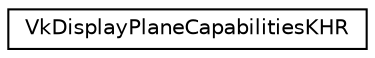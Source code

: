 digraph "Graphical Class Hierarchy"
{
 // LATEX_PDF_SIZE
  edge [fontname="Helvetica",fontsize="10",labelfontname="Helvetica",labelfontsize="10"];
  node [fontname="Helvetica",fontsize="10",shape=record];
  rankdir="LR";
  Node0 [label="VkDisplayPlaneCapabilitiesKHR",height=0.2,width=0.4,color="black", fillcolor="white", style="filled",URL="$d8/d3c/structVkDisplayPlaneCapabilitiesKHR.html",tooltip=" "];
}
